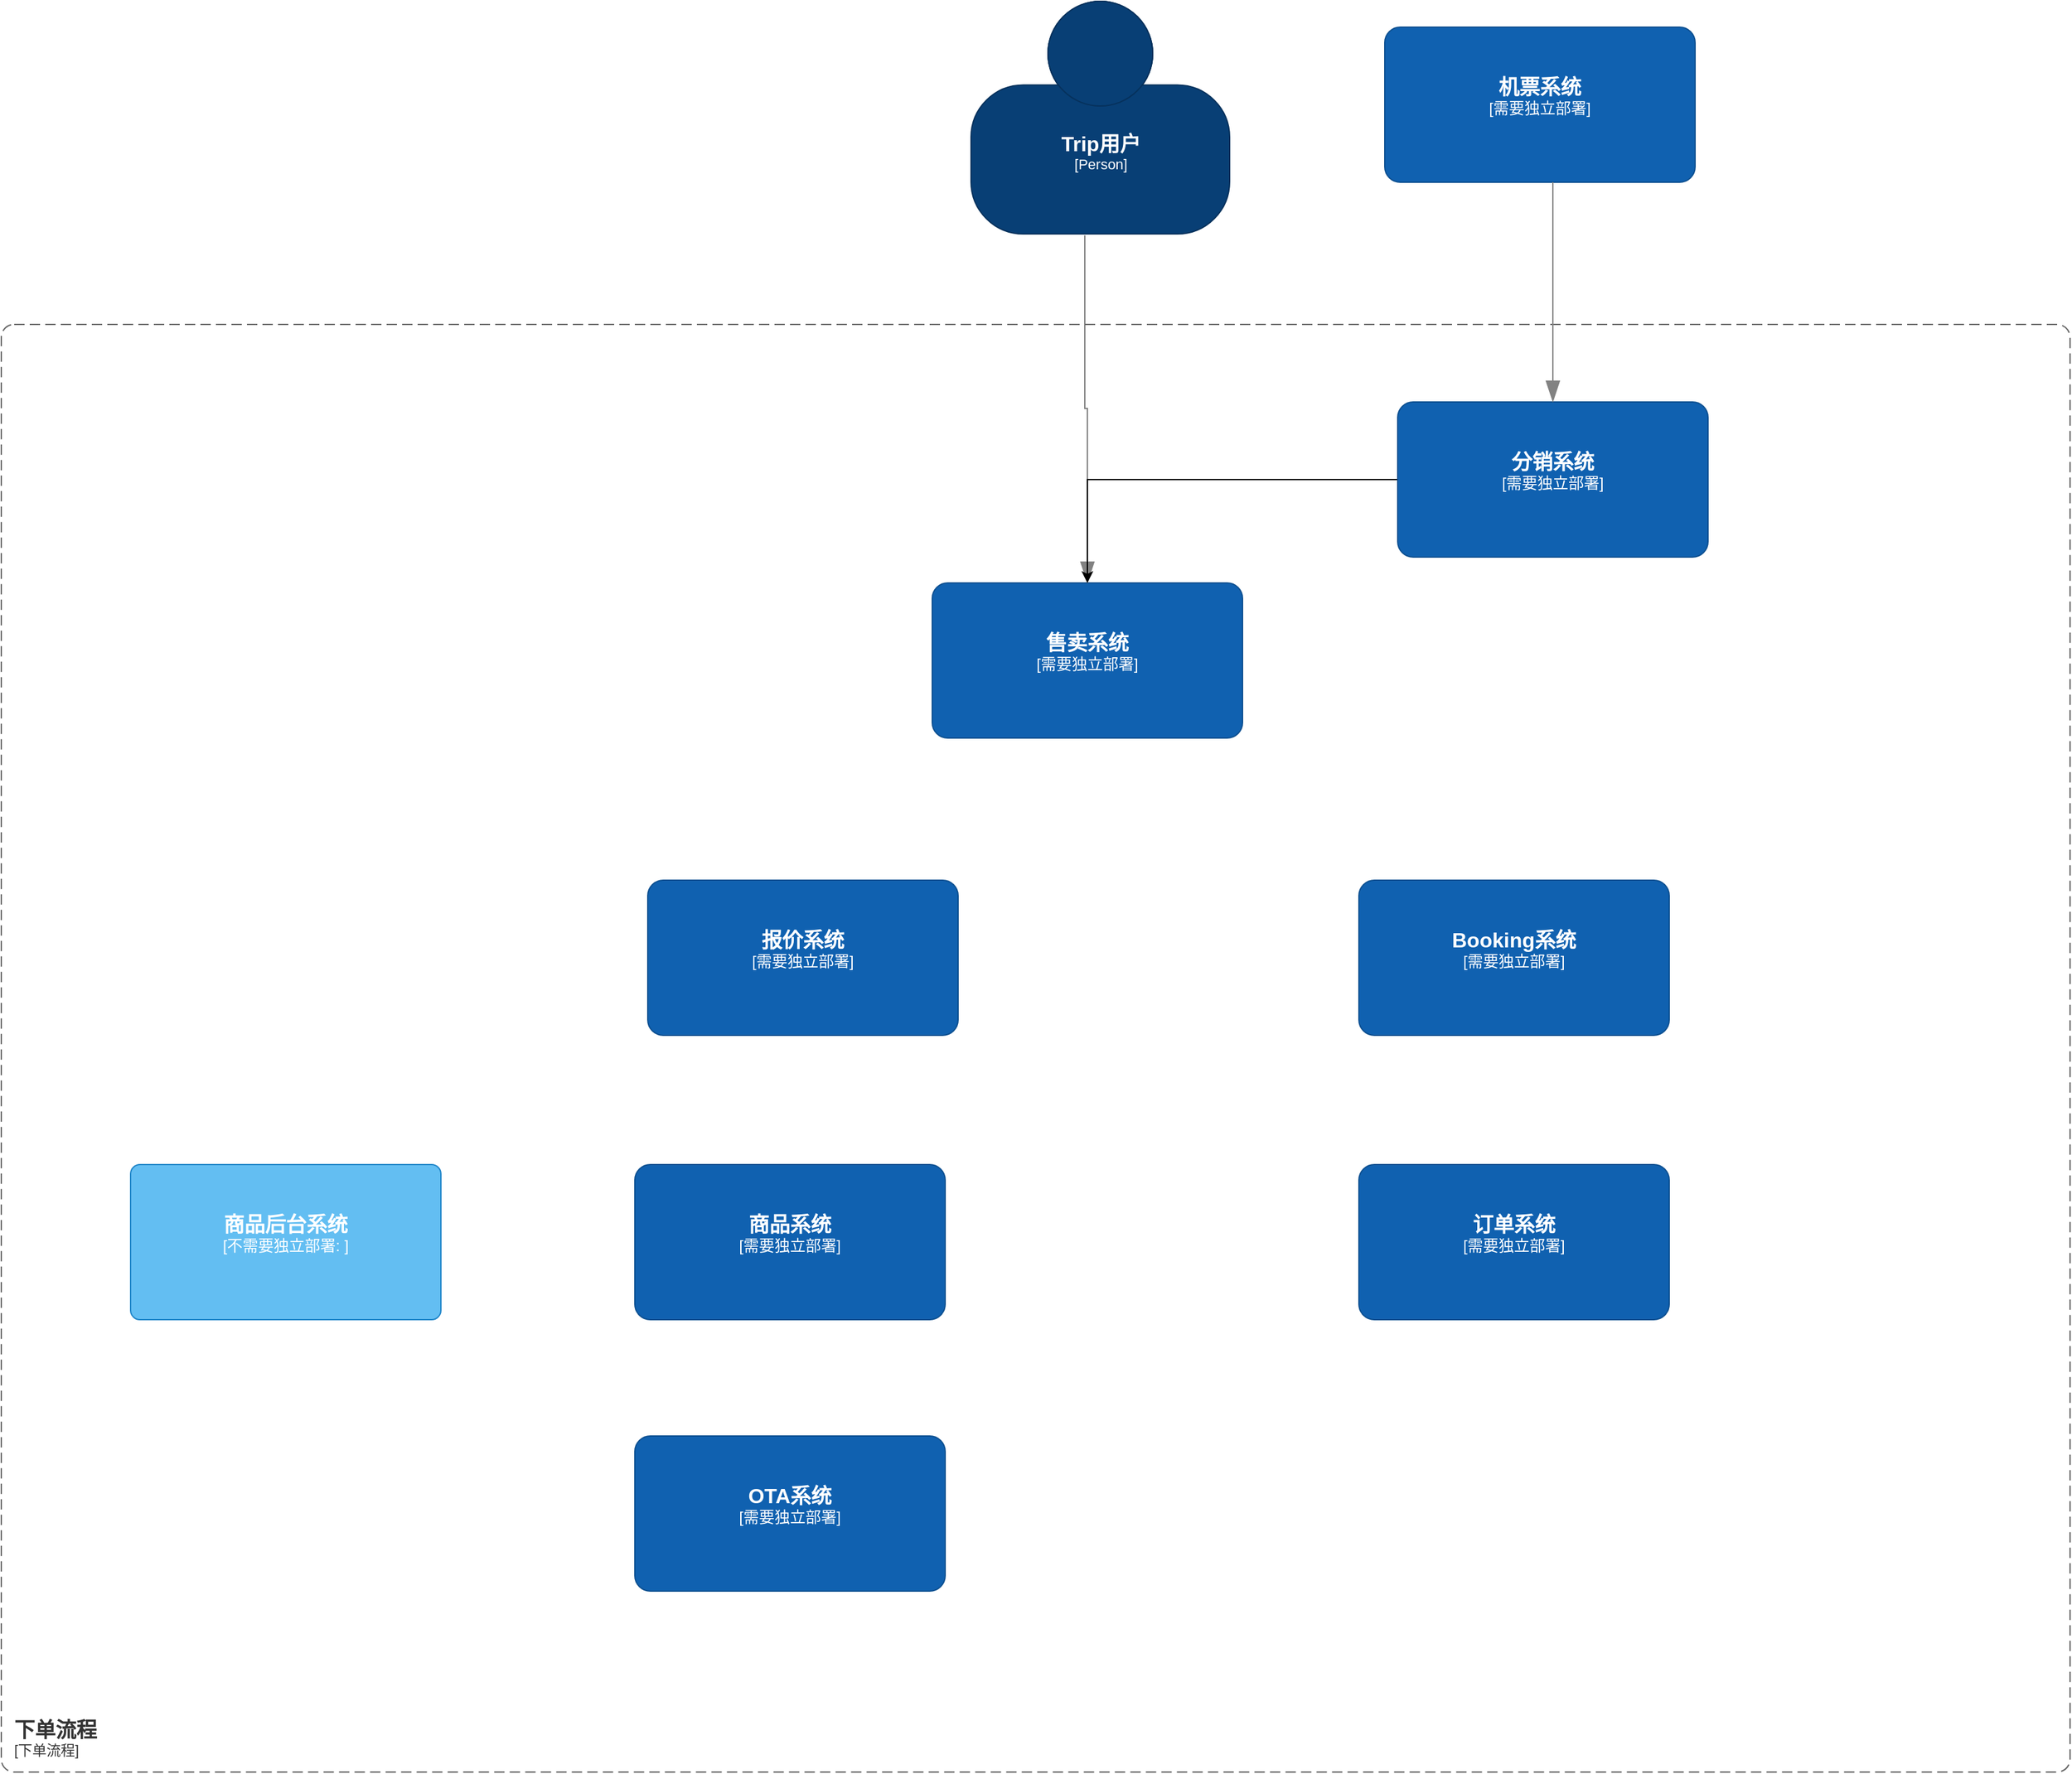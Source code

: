 <mxfile version="20.6.2" type="github" pages="2">
  <diagram name="Page-1" id="5d7acffa-a066-3a61-03fe-96351882024d">
    <mxGraphModel dx="3162" dy="1122" grid="1" gridSize="10" guides="1" tooltips="1" connect="1" arrows="1" fold="1" page="1" pageScale="1" pageWidth="1100" pageHeight="850" background="#ffffff" math="0" shadow="0">
      <root>
        <mxCell id="0" />
        <mxCell id="1" parent="0" />
        <object placeholders="1" c4Name="Trip用户" c4Type="Person" c4Description="" label="&lt;font style=&quot;font-size: 16px&quot;&gt;&lt;b&gt;%c4Name%&lt;/b&gt;&lt;/font&gt;&lt;div&gt;[%c4Type%]&lt;/div&gt;&lt;br&gt;&lt;div&gt;&lt;font style=&quot;font-size: 11px&quot;&gt;&lt;font color=&quot;#cccccc&quot;&gt;%c4Description%&lt;/font&gt;&lt;/div&gt;" id="cj8uPKK3b1NEfxNBE6sV-1">
          <mxCell style="html=1;fontSize=11;dashed=0;whitespace=wrap;fillColor=#083F75;strokeColor=#06315C;fontColor=#ffffff;shape=mxgraph.c4.person2;align=center;metaEdit=1;points=[[0.5,0,0],[1,0.5,0],[1,0.75,0],[0.75,1,0],[0.5,1,0],[0.25,1,0],[0,0.75,0],[0,0.5,0]];resizable=0;" parent="1" vertex="1">
            <mxGeometry x="220" y="110" width="200" height="180" as="geometry" />
          </mxCell>
        </object>
        <object placeholders="1" c4Name="售卖系统" c4Type="需要独立部署" c4Description="" label="&lt;font style=&quot;font-size: 16px&quot;&gt;&lt;b&gt;%c4Name%&lt;/b&gt;&lt;/font&gt;&lt;div&gt;[%c4Type%]&lt;/div&gt;&lt;br&gt;&lt;div&gt;&lt;font style=&quot;font-size: 11px&quot;&gt;&lt;font color=&quot;#cccccc&quot;&gt;%c4Description%&lt;/font&gt;&lt;/div&gt;" id="cj8uPKK3b1NEfxNBE6sV-2">
          <mxCell style="rounded=1;whiteSpace=wrap;html=1;labelBackgroundColor=none;fillColor=#1061B0;fontColor=#ffffff;align=center;arcSize=10;strokeColor=#0D5091;metaEdit=1;resizable=0;points=[[0.25,0,0],[0.5,0,0],[0.75,0,0],[1,0.25,0],[1,0.5,0],[1,0.75,0],[0.75,1,0],[0.5,1,0],[0.25,1,0],[0,0.75,0],[0,0.5,0],[0,0.25,0]];" parent="1" vertex="1">
            <mxGeometry x="190" y="560" width="240" height="120" as="geometry" />
          </mxCell>
        </object>
        <object placeholders="1" c4Type="Relationship" id="cj8uPKK3b1NEfxNBE6sV-4">
          <mxCell style="endArrow=blockThin;html=1;fontSize=10;fontColor=#404040;strokeWidth=1;endFill=1;strokeColor=#828282;elbow=vertical;metaEdit=1;endSize=14;startSize=14;jumpStyle=arc;jumpSize=16;rounded=0;edgeStyle=orthogonalEdgeStyle;exitX=0.44;exitY=1.006;exitDx=0;exitDy=0;exitPerimeter=0;" parent="1" source="cj8uPKK3b1NEfxNBE6sV-1" target="cj8uPKK3b1NEfxNBE6sV-2" edge="1">
            <mxGeometry width="240" relative="1" as="geometry">
              <mxPoint x="400" y="350" as="sourcePoint" />
              <mxPoint x="640" y="350" as="targetPoint" />
            </mxGeometry>
          </mxCell>
        </object>
        <object placeholders="1" c4Name="下单流程" c4Type="ContainerScopeBoundary" c4Application="下单流程" label="&lt;font style=&quot;font-size: 16px&quot;&gt;&lt;b&gt;&lt;div style=&quot;text-align: left&quot;&gt;%c4Name%&lt;/div&gt;&lt;/b&gt;&lt;/font&gt;&lt;div style=&quot;text-align: left&quot;&gt;[%c4Application%]&lt;/div&gt;" id="cj8uPKK3b1NEfxNBE6sV-5">
          <mxCell style="rounded=1;fontSize=11;whiteSpace=wrap;html=1;dashed=1;arcSize=20;fillColor=none;strokeColor=#666666;fontColor=#333333;labelBackgroundColor=none;align=left;verticalAlign=bottom;labelBorderColor=none;spacingTop=0;spacing=10;dashPattern=8 4;metaEdit=1;rotatable=0;perimeter=rectanglePerimeter;noLabel=0;labelPadding=0;allowArrows=0;connectable=0;expand=0;recursiveResize=0;editable=1;pointerEvents=0;absoluteArcSize=1;points=[[0.25,0,0],[0.5,0,0],[0.75,0,0],[1,0.25,0],[1,0.5,0],[1,0.75,0],[0.75,1,0],[0.5,1,0],[0.25,1,0],[0,0.75,0],[0,0.5,0],[0,0.25,0]];" parent="1" vertex="1">
            <mxGeometry x="-530" y="360" width="1600" height="1120" as="geometry" />
          </mxCell>
        </object>
        <object placeholders="1" c4Name="报价系统" c4Type="需要独立部署" c4Description="" label="&lt;font style=&quot;font-size: 16px&quot;&gt;&lt;b&gt;%c4Name%&lt;/b&gt;&lt;/font&gt;&lt;div&gt;[%c4Type%]&lt;/div&gt;&lt;br&gt;&lt;div&gt;&lt;font style=&quot;font-size: 11px&quot;&gt;&lt;font color=&quot;#cccccc&quot;&gt;%c4Description%&lt;/font&gt;&lt;/div&gt;" id="cj8uPKK3b1NEfxNBE6sV-6">
          <mxCell style="rounded=1;whiteSpace=wrap;html=1;labelBackgroundColor=none;fillColor=#1061B0;fontColor=#ffffff;align=center;arcSize=10;strokeColor=#0D5091;metaEdit=1;resizable=0;points=[[0.25,0,0],[0.5,0,0],[0.75,0,0],[1,0.25,0],[1,0.5,0],[1,0.75,0],[0.75,1,0],[0.5,1,0],[0.25,1,0],[0,0.75,0],[0,0.5,0],[0,0.25,0]];" parent="1" vertex="1">
            <mxGeometry x="-30" y="790" width="240" height="120" as="geometry" />
          </mxCell>
        </object>
        <object placeholders="1" c4Name="商品系统" c4Type="需要独立部署" c4Description="" label="&lt;font style=&quot;font-size: 16px&quot;&gt;&lt;b&gt;%c4Name%&lt;/b&gt;&lt;/font&gt;&lt;div&gt;[%c4Type%]&lt;/div&gt;&lt;br&gt;&lt;div&gt;&lt;font style=&quot;font-size: 11px&quot;&gt;&lt;font color=&quot;#cccccc&quot;&gt;%c4Description%&lt;/font&gt;&lt;/div&gt;" id="cj8uPKK3b1NEfxNBE6sV-7">
          <mxCell style="rounded=1;whiteSpace=wrap;html=1;labelBackgroundColor=none;fillColor=#1061B0;fontColor=#ffffff;align=center;arcSize=10;strokeColor=#0D5091;metaEdit=1;resizable=0;points=[[0.25,0,0],[0.5,0,0],[0.75,0,0],[1,0.25,0],[1,0.5,0],[1,0.75,0],[0.75,1,0],[0.5,1,0],[0.25,1,0],[0,0.75,0],[0,0.5,0],[0,0.25,0]];" parent="1" vertex="1">
            <mxGeometry x="-40" y="1010" width="240" height="120" as="geometry" />
          </mxCell>
        </object>
        <object placeholders="1" c4Name="OTA系统" c4Type="需要独立部署" c4Description="" label="&lt;font style=&quot;font-size: 16px&quot;&gt;&lt;b&gt;%c4Name%&lt;/b&gt;&lt;/font&gt;&lt;div&gt;[%c4Type%]&lt;/div&gt;&lt;br&gt;&lt;div&gt;&lt;font style=&quot;font-size: 11px&quot;&gt;&lt;font color=&quot;#cccccc&quot;&gt;%c4Description%&lt;/font&gt;&lt;/div&gt;" id="cj8uPKK3b1NEfxNBE6sV-9">
          <mxCell style="rounded=1;whiteSpace=wrap;html=1;labelBackgroundColor=none;fillColor=#1061B0;fontColor=#ffffff;align=center;arcSize=10;strokeColor=#0D5091;metaEdit=1;resizable=0;points=[[0.25,0,0],[0.5,0,0],[0.75,0,0],[1,0.25,0],[1,0.5,0],[1,0.75,0],[0.75,1,0],[0.5,1,0],[0.25,1,0],[0,0.75,0],[0,0.5,0],[0,0.25,0]];" parent="1" vertex="1">
            <mxGeometry x="-40" y="1220" width="240" height="120" as="geometry" />
          </mxCell>
        </object>
        <mxCell id="cj8uPKK3b1NEfxNBE6sV-14" style="edgeStyle=orthogonalEdgeStyle;rounded=0;orthogonalLoop=1;jettySize=auto;html=1;entryX=0.5;entryY=0;entryDx=0;entryDy=0;entryPerimeter=0;" parent="1" source="cj8uPKK3b1NEfxNBE6sV-10" target="cj8uPKK3b1NEfxNBE6sV-2" edge="1">
          <mxGeometry relative="1" as="geometry" />
        </mxCell>
        <object placeholders="1" c4Name="分销系统" c4Type="需要独立部署" c4Description="" label="&lt;font style=&quot;font-size: 16px&quot;&gt;&lt;b&gt;%c4Name%&lt;/b&gt;&lt;/font&gt;&lt;div&gt;[%c4Type%]&lt;/div&gt;&lt;br&gt;&lt;div&gt;&lt;font style=&quot;font-size: 11px&quot;&gt;&lt;font color=&quot;#cccccc&quot;&gt;%c4Description%&lt;/font&gt;&lt;/div&gt;" id="cj8uPKK3b1NEfxNBE6sV-10">
          <mxCell style="rounded=1;whiteSpace=wrap;html=1;labelBackgroundColor=none;fillColor=#1061B0;fontColor=#ffffff;align=center;arcSize=10;strokeColor=#0D5091;metaEdit=1;resizable=0;points=[[0.25,0,0],[0.5,0,0],[0.75,0,0],[1,0.25,0],[1,0.5,0],[1,0.75,0],[0.75,1,0],[0.5,1,0],[0.25,1,0],[0,0.75,0],[0,0.5,0],[0,0.25,0]];" parent="1" vertex="1">
            <mxGeometry x="550" y="420" width="240" height="120" as="geometry" />
          </mxCell>
        </object>
        <object placeholders="1" c4Name="机票系统" c4Type="需要独立部署" c4Description="" label="&lt;font style=&quot;font-size: 16px&quot;&gt;&lt;b&gt;%c4Name%&lt;/b&gt;&lt;/font&gt;&lt;div&gt;[%c4Type%]&lt;/div&gt;&lt;br&gt;&lt;div&gt;&lt;font style=&quot;font-size: 11px&quot;&gt;&lt;font color=&quot;#cccccc&quot;&gt;%c4Description%&lt;/font&gt;&lt;/div&gt;" id="cj8uPKK3b1NEfxNBE6sV-12">
          <mxCell style="rounded=1;whiteSpace=wrap;html=1;labelBackgroundColor=none;fillColor=#1061B0;fontColor=#ffffff;align=center;arcSize=10;strokeColor=#0D5091;metaEdit=1;resizable=0;points=[[0.25,0,0],[0.5,0,0],[0.75,0,0],[1,0.25,0],[1,0.5,0],[1,0.75,0],[0.75,1,0],[0.5,1,0],[0.25,1,0],[0,0.75,0],[0,0.5,0],[0,0.25,0]];" parent="1" vertex="1">
            <mxGeometry x="540" y="130" width="240" height="120" as="geometry" />
          </mxCell>
        </object>
        <object placeholders="1" c4Type="Relationship" id="cj8uPKK3b1NEfxNBE6sV-13">
          <mxCell style="endArrow=blockThin;html=1;fontSize=10;fontColor=#404040;strokeWidth=1;endFill=1;strokeColor=#828282;elbow=vertical;metaEdit=1;endSize=14;startSize=14;jumpStyle=arc;jumpSize=16;rounded=0;edgeStyle=orthogonalEdgeStyle;entryX=0.5;entryY=0;entryDx=0;entryDy=0;entryPerimeter=0;" parent="1" source="cj8uPKK3b1NEfxNBE6sV-12" target="cj8uPKK3b1NEfxNBE6sV-10" edge="1">
            <mxGeometry width="240" relative="1" as="geometry">
              <mxPoint x="680" y="280" as="sourcePoint" />
              <mxPoint x="320" y="570" as="targetPoint" />
              <Array as="points">
                <mxPoint x="670" y="400" />
              </Array>
            </mxGeometry>
          </mxCell>
        </object>
        <object placeholders="1" c4Name="Booking系统" c4Type="需要独立部署" c4Description="" label="&lt;font style=&quot;font-size: 16px&quot;&gt;&lt;b&gt;%c4Name%&lt;/b&gt;&lt;/font&gt;&lt;div&gt;[%c4Type%]&lt;/div&gt;&lt;br&gt;&lt;div&gt;&lt;font style=&quot;font-size: 11px&quot;&gt;&lt;font color=&quot;#cccccc&quot;&gt;%c4Description%&lt;/font&gt;&lt;/div&gt;" id="cj8uPKK3b1NEfxNBE6sV-15">
          <mxCell style="rounded=1;whiteSpace=wrap;html=1;labelBackgroundColor=none;fillColor=#1061B0;fontColor=#ffffff;align=center;arcSize=10;strokeColor=#0D5091;metaEdit=1;resizable=0;points=[[0.25,0,0],[0.5,0,0],[0.75,0,0],[1,0.25,0],[1,0.5,0],[1,0.75,0],[0.75,1,0],[0.5,1,0],[0.25,1,0],[0,0.75,0],[0,0.5,0],[0,0.25,0]];" parent="1" vertex="1">
            <mxGeometry x="520" y="790" width="240" height="120" as="geometry" />
          </mxCell>
        </object>
        <object placeholders="1" c4Name="订单系统" c4Type="需要独立部署" c4Description="" label="&lt;font style=&quot;font-size: 16px&quot;&gt;&lt;b&gt;%c4Name%&lt;/b&gt;&lt;/font&gt;&lt;div&gt;[%c4Type%]&lt;/div&gt;&lt;br&gt;&lt;div&gt;&lt;font style=&quot;font-size: 11px&quot;&gt;&lt;font color=&quot;#cccccc&quot;&gt;%c4Description%&lt;/font&gt;&lt;/div&gt;" id="cj8uPKK3b1NEfxNBE6sV-16">
          <mxCell style="rounded=1;whiteSpace=wrap;html=1;labelBackgroundColor=none;fillColor=#1061B0;fontColor=#ffffff;align=center;arcSize=10;strokeColor=#0D5091;metaEdit=1;resizable=0;points=[[0.25,0,0],[0.5,0,0],[0.75,0,0],[1,0.25,0],[1,0.5,0],[1,0.75,0],[0.75,1,0],[0.5,1,0],[0.25,1,0],[0,0.75,0],[0,0.5,0],[0,0.25,0]];" parent="1" vertex="1">
            <mxGeometry x="520" y="1010" width="240" height="120" as="geometry" />
          </mxCell>
        </object>
        <object placeholders="1" c4Name="商品后台系统" c4Type="不需要独立部署" c4Technology="" c4Description="" label="&lt;font style=&quot;font-size: 16px&quot;&gt;&lt;b&gt;%c4Name%&lt;/b&gt;&lt;/font&gt;&lt;div&gt;[%c4Type%: %c4Technology%]&lt;/div&gt;&lt;br&gt;&lt;div&gt;&lt;font style=&quot;font-size: 11px&quot;&gt;%c4Description%&lt;/font&gt;&lt;/div&gt;" id="cj8uPKK3b1NEfxNBE6sV-18">
          <mxCell style="rounded=1;whiteSpace=wrap;html=1;labelBackgroundColor=none;fillColor=#63BEF2;fontColor=#ffffff;align=center;arcSize=6;strokeColor=#2086C9;metaEdit=1;resizable=0;points=[[0.25,0,0],[0.5,0,0],[0.75,0,0],[1,0.25,0],[1,0.5,0],[1,0.75,0],[0.75,1,0],[0.5,1,0],[0.25,1,0],[0,0.75,0],[0,0.5,0],[0,0.25,0]];" parent="1" vertex="1">
            <mxGeometry x="-430" y="1010" width="240" height="120" as="geometry" />
          </mxCell>
        </object>
      </root>
    </mxGraphModel>
  </diagram>
  <diagram id="IxJhZY6UstU6vyt77zPl" name="第 2 页">
    <mxGraphModel dx="2062" dy="1122" grid="1" gridSize="10" guides="1" tooltips="1" connect="1" arrows="1" fold="1" page="1" pageScale="1" pageWidth="827" pageHeight="1169" math="0" shadow="0">
      <root>
        <mxCell id="0" />
        <mxCell id="1" parent="0" />
        <mxCell id="0Ik1B2YSkoWto7h3oj6E-1" value="航司" style="rounded=0;whiteSpace=wrap;html=1;" vertex="1" parent="1">
          <mxGeometry x="70" y="320" width="120" height="60" as="geometry" />
        </mxCell>
        <mxCell id="0Ik1B2YSkoWto7h3oj6E-2" value="非常准" style="rounded=0;whiteSpace=wrap;html=1;" vertex="1" parent="1">
          <mxGeometry x="390" y="320" width="120" height="60" as="geometry" />
        </mxCell>
        <mxCell id="0Ik1B2YSkoWto7h3oj6E-3" value="航旅纵横" style="rounded=0;whiteSpace=wrap;html=1;" vertex="1" parent="1">
          <mxGeometry x="230" y="320" width="120" height="60" as="geometry" />
        </mxCell>
        <mxCell id="0Ik1B2YSkoWto7h3oj6E-23" style="edgeStyle=orthogonalEdgeStyle;rounded=0;orthogonalLoop=1;jettySize=auto;html=1;exitX=0.5;exitY=1;exitDx=0;exitDy=0;entryX=0;entryY=0.5;entryDx=0;entryDy=0;" edge="1" parent="1" source="0Ik1B2YSkoWto7h3oj6E-4" target="0Ik1B2YSkoWto7h3oj6E-22">
          <mxGeometry relative="1" as="geometry" />
        </mxCell>
        <mxCell id="0Ik1B2YSkoWto7h3oj6E-4" value="航班动态" style="rounded=0;whiteSpace=wrap;html=1;" vertex="1" parent="1">
          <mxGeometry x="130" y="480" width="120" height="60" as="geometry" />
        </mxCell>
        <mxCell id="0Ik1B2YSkoWto7h3oj6E-24" style="edgeStyle=orthogonalEdgeStyle;rounded=0;orthogonalLoop=1;jettySize=auto;html=1;exitX=0.5;exitY=1;exitDx=0;exitDy=0;entryX=1;entryY=0.5;entryDx=0;entryDy=0;" edge="1" parent="1" source="0Ik1B2YSkoWto7h3oj6E-5" target="0Ik1B2YSkoWto7h3oj6E-22">
          <mxGeometry relative="1" as="geometry" />
        </mxCell>
        <mxCell id="0Ik1B2YSkoWto7h3oj6E-32" value="&lt;b&gt;&lt;font color=&quot;#ff3333&quot;&gt;人工审核流程&lt;br&gt;不会读取航班动态，因为没有时序性保证&lt;/font&gt;&lt;/b&gt;" style="edgeLabel;html=1;align=center;verticalAlign=middle;resizable=0;points=[];" vertex="1" connectable="0" parent="0Ik1B2YSkoWto7h3oj6E-24">
          <mxGeometry x="-0.63" relative="1" as="geometry">
            <mxPoint as="offset" />
          </mxGeometry>
        </mxCell>
        <mxCell id="0Ik1B2YSkoWto7h3oj6E-5" value="航变中心" style="rounded=0;whiteSpace=wrap;html=1;" vertex="1" parent="1">
          <mxGeometry x="354" y="480" width="120" height="60" as="geometry" />
        </mxCell>
        <mxCell id="0Ik1B2YSkoWto7h3oj6E-13" value="" style="shape=flexArrow;endArrow=classic;html=1;rounded=0;exitX=0.433;exitY=1.05;exitDx=0;exitDy=0;exitPerimeter=0;entryX=0.5;entryY=0;entryDx=0;entryDy=0;" edge="1" parent="1" source="0Ik1B2YSkoWto7h3oj6E-1" target="0Ik1B2YSkoWto7h3oj6E-4">
          <mxGeometry width="50" height="50" relative="1" as="geometry">
            <mxPoint x="-180" y="430" as="sourcePoint" />
            <mxPoint x="-130" y="380" as="targetPoint" />
          </mxGeometry>
        </mxCell>
        <mxCell id="0Ik1B2YSkoWto7h3oj6E-14" value="" style="shape=flexArrow;endArrow=classic;html=1;rounded=0;exitX=0.5;exitY=1;exitDx=0;exitDy=0;entryX=0.675;entryY=0;entryDx=0;entryDy=0;entryPerimeter=0;" edge="1" parent="1" source="0Ik1B2YSkoWto7h3oj6E-3" target="0Ik1B2YSkoWto7h3oj6E-4">
          <mxGeometry width="50" height="50" relative="1" as="geometry">
            <mxPoint x="131.96" y="393" as="sourcePoint" />
            <mxPoint x="200" y="490" as="targetPoint" />
          </mxGeometry>
        </mxCell>
        <mxCell id="0Ik1B2YSkoWto7h3oj6E-15" value="" style="shape=flexArrow;endArrow=classic;html=1;rounded=0;exitX=0.625;exitY=1;exitDx=0;exitDy=0;exitPerimeter=0;entryX=0.5;entryY=0;entryDx=0;entryDy=0;" edge="1" parent="1" source="0Ik1B2YSkoWto7h3oj6E-1" target="0Ik1B2YSkoWto7h3oj6E-5">
          <mxGeometry width="50" height="50" relative="1" as="geometry">
            <mxPoint x="141.96" y="403" as="sourcePoint" />
            <mxPoint x="210" y="500" as="targetPoint" />
          </mxGeometry>
        </mxCell>
        <mxCell id="0Ik1B2YSkoWto7h3oj6E-16" value="" style="shape=flexArrow;endArrow=classic;html=1;rounded=0;exitX=0.5;exitY=1;exitDx=0;exitDy=0;entryX=0.667;entryY=0.017;entryDx=0;entryDy=0;entryPerimeter=0;" edge="1" parent="1" target="0Ik1B2YSkoWto7h3oj6E-5">
          <mxGeometry width="50" height="50" relative="1" as="geometry">
            <mxPoint x="300" y="380" as="sourcePoint" />
            <mxPoint x="221" y="480" as="targetPoint" />
          </mxGeometry>
        </mxCell>
        <mxCell id="0Ik1B2YSkoWto7h3oj6E-17" value="" style="shape=flexArrow;endArrow=classic;html=1;rounded=0;exitX=0.575;exitY=1.017;exitDx=0;exitDy=0;exitPerimeter=0;" edge="1" parent="1" source="0Ik1B2YSkoWto7h3oj6E-2">
          <mxGeometry width="50" height="50" relative="1" as="geometry">
            <mxPoint x="300" y="390" as="sourcePoint" />
            <mxPoint x="250" y="480" as="targetPoint" />
          </mxGeometry>
        </mxCell>
        <mxCell id="0Ik1B2YSkoWto7h3oj6E-18" value="" style="shape=flexArrow;endArrow=classic;html=1;rounded=0;exitX=0.575;exitY=1.017;exitDx=0;exitDy=0;exitPerimeter=0;entryX=0.75;entryY=0;entryDx=0;entryDy=0;" edge="1" parent="1" target="0Ik1B2YSkoWto7h3oj6E-5">
          <mxGeometry width="50" height="50" relative="1" as="geometry">
            <mxPoint x="499" y="380" as="sourcePoint" />
            <mxPoint x="290" y="478.98" as="targetPoint" />
          </mxGeometry>
        </mxCell>
        <mxCell id="0Ik1B2YSkoWto7h3oj6E-28" style="edgeStyle=orthogonalEdgeStyle;rounded=0;orthogonalLoop=1;jettySize=auto;html=1;" edge="1" parent="1" source="0Ik1B2YSkoWto7h3oj6E-22" target="0Ik1B2YSkoWto7h3oj6E-27">
          <mxGeometry relative="1" as="geometry">
            <Array as="points">
              <mxPoint x="410" y="640" />
              <mxPoint x="410" y="640" />
            </Array>
          </mxGeometry>
        </mxCell>
        <mxCell id="0Ik1B2YSkoWto7h3oj6E-31" value="提供航班时间" style="edgeLabel;html=1;align=center;verticalAlign=middle;resizable=0;points=[];" vertex="1" connectable="0" parent="0Ik1B2YSkoWto7h3oj6E-28">
          <mxGeometry x="-0.333" y="1" relative="1" as="geometry">
            <mxPoint as="offset" />
          </mxGeometry>
        </mxCell>
        <mxCell id="0Ik1B2YSkoWto7h3oj6E-22" value="用车航班订单" style="rounded=0;whiteSpace=wrap;html=1;" vertex="1" parent="1">
          <mxGeometry x="250" y="585" width="120" height="60" as="geometry" />
        </mxCell>
        <mxCell id="0Ik1B2YSkoWto7h3oj6E-26" style="edgeStyle=orthogonalEdgeStyle;rounded=0;orthogonalLoop=1;jettySize=auto;html=1;entryX=0.5;entryY=1;entryDx=0;entryDy=0;" edge="1" parent="1" source="0Ik1B2YSkoWto7h3oj6E-25" target="0Ik1B2YSkoWto7h3oj6E-22">
          <mxGeometry relative="1" as="geometry" />
        </mxCell>
        <mxCell id="0Ik1B2YSkoWto7h3oj6E-25" value="如果状态是计划，取消，计划，认为是复飞" style="shape=cylinder3;whiteSpace=wrap;html=1;boundedLbl=1;backgroundOutline=1;size=15;" vertex="1" parent="1">
          <mxGeometry x="235" y="690" width="150" height="80" as="geometry" />
        </mxCell>
        <mxCell id="0Ik1B2YSkoWto7h3oj6E-27" value="平台派发" style="rounded=0;whiteSpace=wrap;html=1;" vertex="1" parent="1">
          <mxGeometry x="520" y="610" width="120" height="60" as="geometry" />
        </mxCell>
        <mxCell id="0Ik1B2YSkoWto7h3oj6E-30" style="edgeStyle=orthogonalEdgeStyle;rounded=0;orthogonalLoop=1;jettySize=auto;html=1;" edge="1" parent="1" source="0Ik1B2YSkoWto7h3oj6E-29" target="0Ik1B2YSkoWto7h3oj6E-27">
          <mxGeometry relative="1" as="geometry" />
        </mxCell>
        <mxCell id="0Ik1B2YSkoWto7h3oj6E-29" value="计算用车时间" style="shape=cylinder3;whiteSpace=wrap;html=1;boundedLbl=1;backgroundOutline=1;size=15;" vertex="1" parent="1">
          <mxGeometry x="505" y="710" width="150" height="70" as="geometry" />
        </mxCell>
      </root>
    </mxGraphModel>
  </diagram>
</mxfile>
